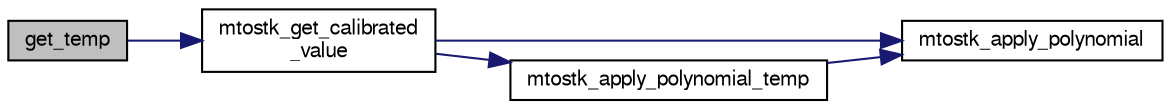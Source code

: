 digraph "get_temp"
{
  edge [fontname="FreeSans",fontsize="10",labelfontname="FreeSans",labelfontsize="10"];
  node [fontname="FreeSans",fontsize="10",shape=record];
  rankdir="LR";
  Node1 [label="get_temp",height=0.2,width=0.4,color="black", fillcolor="grey75", style="filled", fontcolor="black"];
  Node1 -> Node2 [color="midnightblue",fontsize="10",style="solid",fontname="FreeSans"];
  Node2 [label="mtostk_get_calibrated\l_value",height=0.2,width=0.4,color="black", fillcolor="white", style="filled",URL="$meteo__stick__calib_8c.html#af16afd09b27900d3cda26d5fa578ee68",tooltip="get calibrated value for a sensor according to current temperature "];
  Node2 -> Node3 [color="midnightblue",fontsize="10",style="solid",fontname="FreeSans"];
  Node3 [label="mtostk_apply_polynomial",height=0.2,width=0.4,color="black", fillcolor="white", style="filled",URL="$meteo__stick__calib_8c.html#a4b62e9f35fe630d5dfcb12122ac69ff4"];
  Node2 -> Node4 [color="midnightblue",fontsize="10",style="solid",fontname="FreeSans"];
  Node4 [label="mtostk_apply_polynomial_temp",height=0.2,width=0.4,color="black", fillcolor="white", style="filled",URL="$meteo__stick__calib_8c.html#a83879efd4ef548b7242771ea2573ebd6"];
  Node4 -> Node3 [color="midnightblue",fontsize="10",style="solid",fontname="FreeSans"];
}

